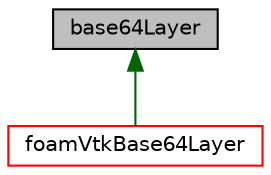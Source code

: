 digraph "base64Layer"
{
  bgcolor="transparent";
  edge [fontname="Helvetica",fontsize="10",labelfontname="Helvetica",labelfontsize="10"];
  node [fontname="Helvetica",fontsize="10",shape=record];
  Node1 [label="base64Layer",height=0.2,width=0.4,color="black", fillcolor="grey75", style="filled" fontcolor="black"];
  Node1 -> Node2 [dir="back",color="darkgreen",fontsize="10",style="solid",fontname="Helvetica"];
  Node2 [label="foamVtkBase64Layer",height=0.2,width=0.4,color="red",URL="$classFoam_1_1vtk_1_1foamVtkBase64Layer.html",tooltip="Base-64 encoded output layer - normally only used indirectly by formatters. "];
}
